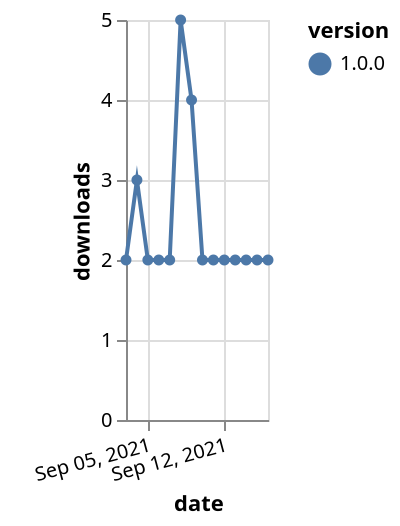 {"$schema": "https://vega.github.io/schema/vega-lite/v5.json", "description": "A simple bar chart with embedded data.", "data": {"values": [{"date": "2021-09-03", "total": 3371, "delta": 2, "version": "1.0.0"}, {"date": "2021-09-04", "total": 3374, "delta": 3, "version": "1.0.0"}, {"date": "2021-09-05", "total": 3376, "delta": 2, "version": "1.0.0"}, {"date": "2021-09-06", "total": 3378, "delta": 2, "version": "1.0.0"}, {"date": "2021-09-07", "total": 3380, "delta": 2, "version": "1.0.0"}, {"date": "2021-09-08", "total": 3385, "delta": 5, "version": "1.0.0"}, {"date": "2021-09-09", "total": 3389, "delta": 4, "version": "1.0.0"}, {"date": "2021-09-10", "total": 3391, "delta": 2, "version": "1.0.0"}, {"date": "2021-09-11", "total": 3393, "delta": 2, "version": "1.0.0"}, {"date": "2021-09-12", "total": 3395, "delta": 2, "version": "1.0.0"}, {"date": "2021-09-13", "total": 3397, "delta": 2, "version": "1.0.0"}, {"date": "2021-09-14", "total": 3399, "delta": 2, "version": "1.0.0"}, {"date": "2021-09-15", "total": 3401, "delta": 2, "version": "1.0.0"}, {"date": "2021-09-16", "total": 3403, "delta": 2, "version": "1.0.0"}]}, "width": "container", "mark": {"type": "line", "point": {"filled": true}}, "encoding": {"x": {"field": "date", "type": "temporal", "timeUnit": "yearmonthdate", "title": "date", "axis": {"labelAngle": -15}}, "y": {"field": "delta", "type": "quantitative", "title": "downloads"}, "color": {"field": "version", "type": "nominal"}, "tooltip": {"field": "delta"}}}